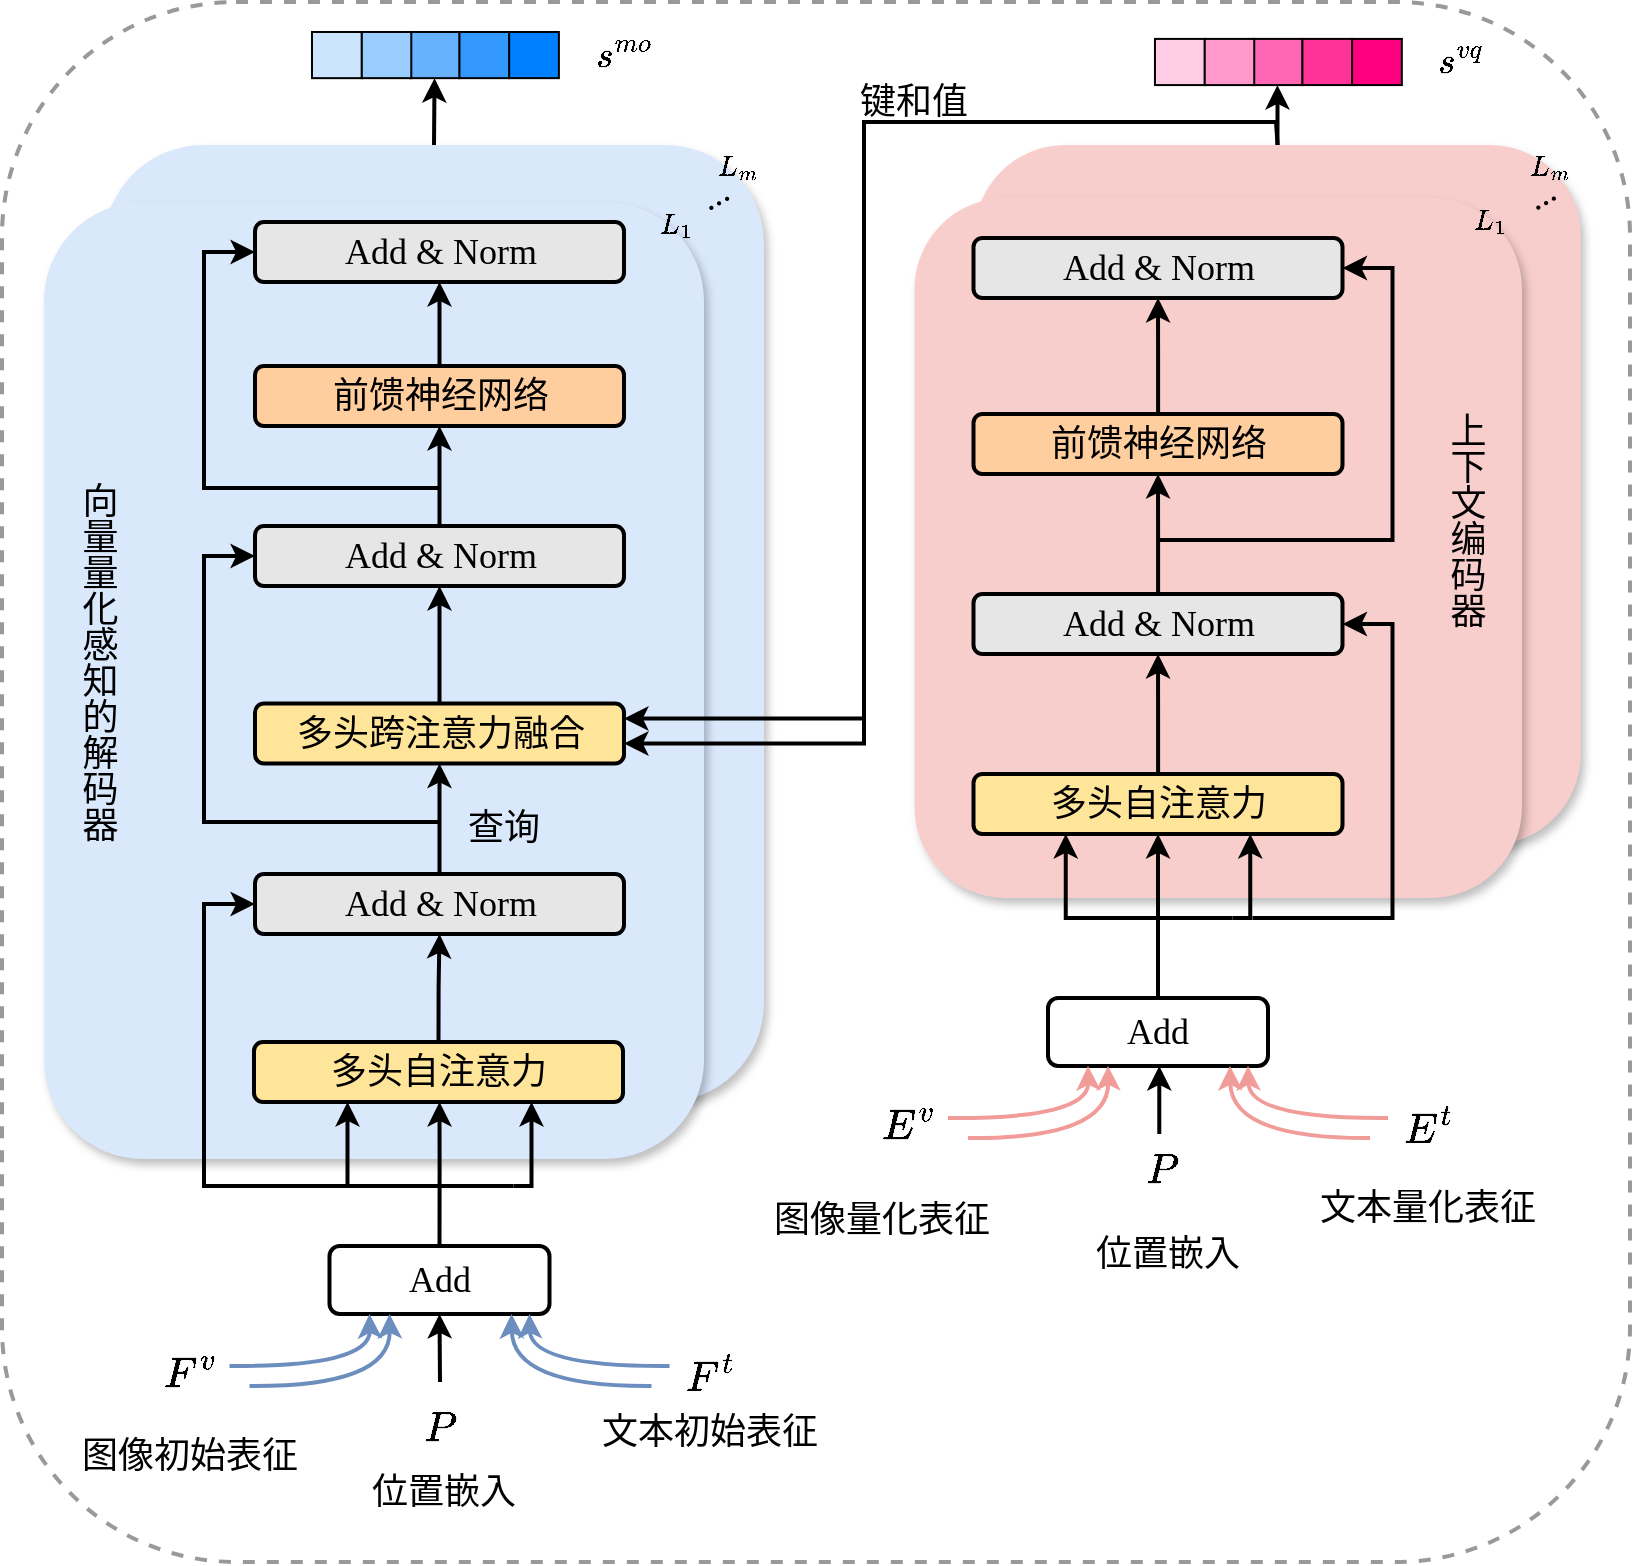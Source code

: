<mxfile version="26.0.14">
  <diagram name="第 1 页" id="dpO4N9l2LSgBsFgAQWY7">
    <mxGraphModel dx="1335" dy="1475" grid="1" gridSize="10" guides="1" tooltips="1" connect="1" arrows="1" fold="1" page="1" pageScale="1" pageWidth="827" pageHeight="1169" math="1" shadow="0">
      <root>
        <mxCell id="0" />
        <mxCell id="1" parent="0" />
        <mxCell id="hFaYfOK_HxvKMeCbFPiz-2" value="" style="rounded=1;whiteSpace=wrap;html=1;dashed=1;strokeWidth=2;strokeColor=#999999;" vertex="1" parent="1">
          <mxGeometry x="349" y="50" width="814" height="780" as="geometry" />
        </mxCell>
        <mxCell id="hFaYfOK_HxvKMeCbFPiz-1" style="edgeStyle=orthogonalEdgeStyle;rounded=0;orthogonalLoop=1;jettySize=auto;html=1;exitX=0.5;exitY=0;exitDx=0;exitDy=0;entryX=0.5;entryY=1;entryDx=0;entryDy=0;strokeWidth=2;" edge="1" parent="1" source="mn31JmgTFe-Z0Zx-DjP2-169" target="mn31JmgTFe-Z0Zx-DjP2-224">
          <mxGeometry relative="1" as="geometry" />
        </mxCell>
        <mxCell id="mn31JmgTFe-Z0Zx-DjP2-169" value="" style="rounded=1;whiteSpace=wrap;html=1;fillColor=#f8cecc;strokeColor=none;shadow=1;" parent="1" vertex="1">
          <mxGeometry x="835.12" y="121.5" width="303.25" height="350" as="geometry" />
        </mxCell>
        <mxCell id="mn31JmgTFe-Z0Zx-DjP2-168" value="" style="rounded=1;whiteSpace=wrap;html=1;strokeColor=none;fillColor=#dae8fc;container=0;textShadow=1;shadow=1;" parent="1" vertex="1">
          <mxGeometry x="400" y="121.5" width="330" height="478.5" as="geometry" />
        </mxCell>
        <mxCell id="mn31JmgTFe-Z0Zx-DjP2-2" value="" style="rounded=1;whiteSpace=wrap;html=1;strokeColor=none;fillColor=#dae8fc;container=0;shadow=1;" parent="1" vertex="1">
          <mxGeometry x="370" y="150" width="330" height="478.5" as="geometry" />
        </mxCell>
        <mxCell id="mn31JmgTFe-Z0Zx-DjP2-4" style="edgeStyle=orthogonalEdgeStyle;rounded=0;orthogonalLoop=1;jettySize=auto;html=1;exitX=0.5;exitY=0;exitDx=0;exitDy=0;strokeWidth=2;" parent="1" source="mn31JmgTFe-Z0Zx-DjP2-5" target="mn31JmgTFe-Z0Zx-DjP2-7" edge="1">
          <mxGeometry relative="1" as="geometry" />
        </mxCell>
        <mxCell id="mn31JmgTFe-Z0Zx-DjP2-5" value="&lt;font face=&quot;宋体&quot; style=&quot;font-size: 18px; color: rgb(0, 0, 0);&quot;&gt;多头自注意力&lt;/font&gt;" style="rounded=1;whiteSpace=wrap;html=1;fillColor=#FFE599;strokeColor=#000000;container=0;strokeWidth=2;" parent="1" vertex="1">
          <mxGeometry x="475" y="570" width="184.5" height="30" as="geometry" />
        </mxCell>
        <mxCell id="mn31JmgTFe-Z0Zx-DjP2-6" style="edgeStyle=orthogonalEdgeStyle;rounded=0;orthogonalLoop=1;jettySize=auto;html=1;entryX=0.5;entryY=1;entryDx=0;entryDy=0;strokeWidth=2;" parent="1" source="mn31JmgTFe-Z0Zx-DjP2-7" target="mn31JmgTFe-Z0Zx-DjP2-9" edge="1">
          <mxGeometry relative="1" as="geometry" />
        </mxCell>
        <mxCell id="mn31JmgTFe-Z0Zx-DjP2-7" value="&lt;font face=&quot;Times New Roman&quot; style=&quot;font-size: 18px; color: rgb(0, 0, 0);&quot;&gt;Add &amp;amp; Norm&lt;/font&gt;" style="rounded=1;whiteSpace=wrap;html=1;fillColor=#E6E6E6;strokeColor=#000000;fontColor=#B3B3B3;container=0;strokeWidth=2;align=center;verticalAlign=middle;fontFamily=Helvetica;fontSize=12;" parent="1" vertex="1">
          <mxGeometry x="475.5" y="486" width="184.5" height="30" as="geometry" />
        </mxCell>
        <mxCell id="mn31JmgTFe-Z0Zx-DjP2-8" style="edgeStyle=orthogonalEdgeStyle;rounded=0;orthogonalLoop=1;jettySize=auto;html=1;entryX=0.5;entryY=1;entryDx=0;entryDy=0;strokeWidth=2;" parent="1" source="mn31JmgTFe-Z0Zx-DjP2-9" target="mn31JmgTFe-Z0Zx-DjP2-13" edge="1">
          <mxGeometry relative="1" as="geometry" />
        </mxCell>
        <mxCell id="mn31JmgTFe-Z0Zx-DjP2-9" value="&lt;span style=&quot;font-size: 18px;&quot;&gt;&lt;font style=&quot;color: rgb(0, 0, 0);&quot; face=&quot;宋体&quot;&gt;多头跨注意力融合&lt;/font&gt;&lt;/span&gt;" style="rounded=1;whiteSpace=wrap;html=1;fillColor=#FFE599;strokeColor=#000000;container=0;strokeWidth=2;" parent="1" vertex="1">
          <mxGeometry x="475.5" y="400.75" width="184.5" height="30" as="geometry" />
        </mxCell>
        <mxCell id="mn31JmgTFe-Z0Zx-DjP2-10" style="edgeStyle=orthogonalEdgeStyle;rounded=0;orthogonalLoop=1;jettySize=auto;html=1;entryX=0.5;entryY=1;entryDx=0;entryDy=0;strokeWidth=2;" parent="1" source="mn31JmgTFe-Z0Zx-DjP2-11" target="mn31JmgTFe-Z0Zx-DjP2-14" edge="1">
          <mxGeometry relative="1" as="geometry" />
        </mxCell>
        <mxCell id="mn31JmgTFe-Z0Zx-DjP2-11" value="&lt;font face=&quot;宋体&quot; style=&quot;font-size: 18px; color: rgb(0, 0, 0);&quot;&gt;前馈神经网络&lt;/font&gt;" style="rounded=1;whiteSpace=wrap;html=1;fillColor=#FFCE9F;strokeColor=#000000;container=0;strokeWidth=2;" parent="1" vertex="1">
          <mxGeometry x="475.5" y="232" width="184.5" height="30" as="geometry" />
        </mxCell>
        <mxCell id="mn31JmgTFe-Z0Zx-DjP2-12" style="edgeStyle=orthogonalEdgeStyle;rounded=0;orthogonalLoop=1;jettySize=auto;html=1;entryX=0.5;entryY=1;entryDx=0;entryDy=0;strokeWidth=2;" parent="1" source="mn31JmgTFe-Z0Zx-DjP2-13" target="mn31JmgTFe-Z0Zx-DjP2-11" edge="1">
          <mxGeometry relative="1" as="geometry" />
        </mxCell>
        <mxCell id="mn31JmgTFe-Z0Zx-DjP2-13" value="&lt;font face=&quot;Times New Roman&quot; style=&quot;font-size: 18px; color: rgb(0, 0, 0);&quot;&gt;Add &amp;amp; Norm&lt;/font&gt;" style="rounded=1;whiteSpace=wrap;html=1;fillColor=#E6E6E6;strokeColor=#000000;fontColor=#B3B3B3;container=0;strokeWidth=2;" parent="1" vertex="1">
          <mxGeometry x="475.5" y="312" width="184.5" height="30" as="geometry" />
        </mxCell>
        <mxCell id="mn31JmgTFe-Z0Zx-DjP2-14" value="&lt;font face=&quot;Times New Roman&quot; style=&quot;font-size: 18px; color: rgb(0, 0, 0);&quot;&gt;Add &amp;amp; Norm&lt;/font&gt;" style="rounded=1;whiteSpace=wrap;html=1;fillColor=#E6E6E6;strokeColor=#000000;fontColor=#B3B3B3;container=0;strokeWidth=2;" parent="1" vertex="1">
          <mxGeometry x="475.5" y="160" width="184.5" height="30" as="geometry" />
        </mxCell>
        <mxCell id="mn31JmgTFe-Z0Zx-DjP2-15" value="&lt;font face=&quot;宋体&quot; style=&quot;font-size: 18px; color: rgb(0, 0, 0);&quot;&gt;向量量化感知的解码器&lt;/font&gt;" style="text;strokeColor=none;align=center;fillColor=none;html=1;verticalAlign=middle;whiteSpace=wrap;rounded=0;textDirection=vertical-lr;rotation=0;container=0;" parent="1" vertex="1">
          <mxGeometry x="363" y="150" width="64" height="460" as="geometry" />
        </mxCell>
        <mxCell id="mn31JmgTFe-Z0Zx-DjP2-90" value="" style="rounded=1;whiteSpace=wrap;html=1;fillColor=#f8cecc;strokeColor=none;shadow=1;" parent="1" vertex="1">
          <mxGeometry x="805.26" y="148" width="303.75" height="350" as="geometry" />
        </mxCell>
        <mxCell id="mn31JmgTFe-Z0Zx-DjP2-91" style="edgeStyle=orthogonalEdgeStyle;rounded=0;orthogonalLoop=1;jettySize=auto;html=1;entryX=0.5;entryY=1;entryDx=0;entryDy=0;strokeWidth=2;" parent="1" source="mn31JmgTFe-Z0Zx-DjP2-92" target="mn31JmgTFe-Z0Zx-DjP2-93" edge="1">
          <mxGeometry relative="1" as="geometry" />
        </mxCell>
        <mxCell id="mn31JmgTFe-Z0Zx-DjP2-92" value="&lt;font face=&quot;宋体&quot; style=&quot;font-size: 18px; color: rgb(0, 0, 0);&quot;&gt;前馈神经网络&lt;/font&gt;" style="rounded=1;whiteSpace=wrap;html=1;fillColor=#FFCE9F;strokeColor=#000000;strokeWidth=2;" parent="1" vertex="1">
          <mxGeometry x="834.75" y="256" width="184.5" height="30" as="geometry" />
        </mxCell>
        <mxCell id="mn31JmgTFe-Z0Zx-DjP2-93" value="&lt;font face=&quot;Times New Roman&quot; style=&quot;font-size: 18px; color: rgb(0, 0, 0);&quot;&gt;Add &amp;amp; Norm&lt;/font&gt;" style="rounded=1;whiteSpace=wrap;html=1;fillColor=#E6E6E6;strokeColor=#000000;fontColor=#B3B3B3;strokeWidth=2;align=center;verticalAlign=middle;fontFamily=Helvetica;fontSize=12;" parent="1" vertex="1">
          <mxGeometry x="834.75" y="168" width="184.5" height="30" as="geometry" />
        </mxCell>
        <mxCell id="mn31JmgTFe-Z0Zx-DjP2-94" style="edgeStyle=orthogonalEdgeStyle;rounded=0;orthogonalLoop=1;jettySize=auto;html=1;entryX=0.5;entryY=1;entryDx=0;entryDy=0;strokeWidth=2;" parent="1" source="mn31JmgTFe-Z0Zx-DjP2-95" target="mn31JmgTFe-Z0Zx-DjP2-97" edge="1">
          <mxGeometry relative="1" as="geometry" />
        </mxCell>
        <mxCell id="mn31JmgTFe-Z0Zx-DjP2-95" value="&lt;font face=&quot;宋体&quot; style=&quot;font-size: 18px; color: rgb(0, 0, 0);&quot;&gt;多头自注意力&lt;/font&gt;" style="rounded=1;whiteSpace=wrap;html=1;fillColor=#FFE599;strokeColor=#000000;strokeWidth=2;" parent="1" vertex="1">
          <mxGeometry x="834.75" y="436" width="184.5" height="30" as="geometry" />
        </mxCell>
        <mxCell id="mn31JmgTFe-Z0Zx-DjP2-96" style="edgeStyle=orthogonalEdgeStyle;rounded=0;orthogonalLoop=1;jettySize=auto;html=1;entryX=0.5;entryY=1;entryDx=0;entryDy=0;strokeWidth=2;" parent="1" source="mn31JmgTFe-Z0Zx-DjP2-97" target="mn31JmgTFe-Z0Zx-DjP2-92" edge="1">
          <mxGeometry relative="1" as="geometry" />
        </mxCell>
        <mxCell id="mn31JmgTFe-Z0Zx-DjP2-97" value="&lt;font face=&quot;Times New Roman&quot; style=&quot;font-size: 18px; color: rgb(0, 0, 0);&quot;&gt;Add &amp;amp; Norm&lt;/font&gt;" style="rounded=1;whiteSpace=wrap;html=1;fillColor=#E6E6E6;strokeColor=#000000;fontColor=#B3B3B3;strokeWidth=2;align=center;verticalAlign=middle;fontFamily=Helvetica;fontSize=12;" parent="1" vertex="1">
          <mxGeometry x="834.75" y="346" width="184.5" height="30" as="geometry" />
        </mxCell>
        <mxCell id="mn31JmgTFe-Z0Zx-DjP2-98" value="&lt;span style=&quot;font-size: 18px;&quot;&gt;&lt;font style=&quot;color: rgb(0, 0, 0);&quot; face=&quot;宋体&quot;&gt;上下文编码器&lt;/font&gt;&lt;/span&gt;" style="text;strokeColor=none;align=center;fillColor=none;html=1;verticalAlign=middle;whiteSpace=wrap;rounded=0;textDirection=vertical-rl;rotation=0;fontColor=#FFD966;" parent="1" vertex="1">
          <mxGeometry x="1049.01" y="215.5" width="60" height="185.5" as="geometry" />
        </mxCell>
        <mxCell id="mn31JmgTFe-Z0Zx-DjP2-180" style="edgeStyle=orthogonalEdgeStyle;rounded=0;orthogonalLoop=1;jettySize=auto;html=1;exitX=0.5;exitY=0;exitDx=0;exitDy=0;entryX=0.5;entryY=1;entryDx=0;entryDy=0;strokeWidth=2;" parent="1" source="mn31JmgTFe-Z0Zx-DjP2-170" target="mn31JmgTFe-Z0Zx-DjP2-95" edge="1">
          <mxGeometry relative="1" as="geometry" />
        </mxCell>
        <mxCell id="mn31JmgTFe-Z0Zx-DjP2-170" value="&lt;font style=&quot;font-size: 18px;&quot; face=&quot;Times New Roman&quot;&gt;Add&lt;/font&gt;" style="rounded=1;whiteSpace=wrap;html=1;strokeWidth=2;" parent="1" vertex="1">
          <mxGeometry x="872" y="548" width="110" height="34" as="geometry" />
        </mxCell>
        <mxCell id="mn31JmgTFe-Z0Zx-DjP2-171" value="&lt;b&gt;&lt;font style=&quot;font-size: 18px;&quot;&gt;$$E^{v}$$&lt;/font&gt;&lt;/b&gt;" style="text;strokeColor=none;align=center;fillColor=none;html=1;verticalAlign=middle;whiteSpace=wrap;rounded=0;" parent="1" vertex="1">
          <mxGeometry x="772" y="598" width="60" height="30" as="geometry" />
        </mxCell>
        <mxCell id="mn31JmgTFe-Z0Zx-DjP2-173" value="" style="endArrow=classic;html=1;rounded=0;edgeStyle=orthogonalEdgeStyle;curved=1;strokeWidth=2;strokeColor=#F19C99;fillColor=#fff2cc;" parent="1" edge="1">
          <mxGeometry width="50" height="50" relative="1" as="geometry">
            <mxPoint x="822" y="608" as="sourcePoint" />
            <mxPoint x="892" y="582" as="targetPoint" />
          </mxGeometry>
        </mxCell>
        <mxCell id="mn31JmgTFe-Z0Zx-DjP2-174" value="" style="endArrow=classic;html=1;rounded=0;edgeStyle=orthogonalEdgeStyle;curved=1;strokeWidth=2;strokeColor=#F19C99;fillColor=#fff2cc;" parent="1" edge="1">
          <mxGeometry width="50" height="50" relative="1" as="geometry">
            <mxPoint x="832" y="618" as="sourcePoint" />
            <mxPoint x="902" y="582" as="targetPoint" />
          </mxGeometry>
        </mxCell>
        <mxCell id="mn31JmgTFe-Z0Zx-DjP2-175" value="&lt;font style=&quot;font-size: 18px;&quot; face=&quot;宋体&quot;&gt;图像量化表征&lt;/font&gt;" style="text;strokeColor=none;align=center;fillColor=none;html=1;verticalAlign=middle;whiteSpace=wrap;rounded=0;" parent="1" vertex="1">
          <mxGeometry x="729" y="644" width="120" height="30" as="geometry" />
        </mxCell>
        <mxCell id="mn31JmgTFe-Z0Zx-DjP2-176" value="&lt;b&gt;&lt;font style=&quot;font-size: 18px;&quot;&gt;$$E^{t}$$&lt;/font&gt;&lt;/b&gt;" style="text;strokeColor=none;align=center;fillColor=none;html=1;verticalAlign=middle;whiteSpace=wrap;rounded=0;" parent="1" vertex="1">
          <mxGeometry x="1032" y="598" width="60" height="30" as="geometry" />
        </mxCell>
        <mxCell id="mn31JmgTFe-Z0Zx-DjP2-177" value="" style="endArrow=classic;html=1;rounded=0;edgeStyle=orthogonalEdgeStyle;curved=1;strokeWidth=2;strokeColor=#F19C99;fillColor=#fff2cc;" parent="1" edge="1">
          <mxGeometry width="50" height="50" relative="1" as="geometry">
            <mxPoint x="1033" y="618" as="sourcePoint" />
            <mxPoint x="963" y="582" as="targetPoint" />
          </mxGeometry>
        </mxCell>
        <mxCell id="mn31JmgTFe-Z0Zx-DjP2-178" value="" style="endArrow=classic;html=1;rounded=0;edgeStyle=orthogonalEdgeStyle;curved=1;strokeWidth=2;strokeColor=#F19C99;fillColor=#fff2cc;" parent="1" edge="1">
          <mxGeometry width="50" height="50" relative="1" as="geometry">
            <mxPoint x="1042" y="608" as="sourcePoint" />
            <mxPoint x="972" y="582" as="targetPoint" />
          </mxGeometry>
        </mxCell>
        <mxCell id="mn31JmgTFe-Z0Zx-DjP2-179" value="&lt;font style=&quot;font-size: 18px;&quot; face=&quot;宋体&quot;&gt;文本量化表征&lt;/font&gt;" style="text;strokeColor=none;align=center;fillColor=none;html=1;verticalAlign=middle;whiteSpace=wrap;rounded=0;" parent="1" vertex="1">
          <mxGeometry x="1002" y="638" width="120" height="30" as="geometry" />
        </mxCell>
        <mxCell id="mn31JmgTFe-Z0Zx-DjP2-182" value="" style="endArrow=classic;html=1;rounded=0;entryX=0.25;entryY=1;entryDx=0;entryDy=0;edgeStyle=elbowEdgeStyle;elbow=vertical;strokeWidth=2;" parent="1" target="mn31JmgTFe-Z0Zx-DjP2-95" edge="1">
          <mxGeometry width="50" height="50" relative="1" as="geometry">
            <mxPoint x="964.25" y="508" as="sourcePoint" />
            <mxPoint x="1024.25" y="398" as="targetPoint" />
            <Array as="points">
              <mxPoint x="924.25" y="508" />
            </Array>
          </mxGeometry>
        </mxCell>
        <mxCell id="mn31JmgTFe-Z0Zx-DjP2-183" value="" style="endArrow=classic;html=1;rounded=0;entryX=0.75;entryY=1;entryDx=0;entryDy=0;edgeStyle=elbowEdgeStyle;elbow=vertical;strokeWidth=2;" parent="1" target="mn31JmgTFe-Z0Zx-DjP2-95" edge="1">
          <mxGeometry width="50" height="50" relative="1" as="geometry">
            <mxPoint x="964.25" y="508" as="sourcePoint" />
            <mxPoint x="1029.25" y="466" as="targetPoint" />
            <Array as="points">
              <mxPoint x="1004.25" y="508" />
            </Array>
          </mxGeometry>
        </mxCell>
        <mxCell id="mn31JmgTFe-Z0Zx-DjP2-185" value="" style="endArrow=classic;html=1;rounded=0;edgeStyle=elbowEdgeStyle;entryX=1;entryY=0.5;entryDx=0;entryDy=0;strokeWidth=2;" parent="1" target="mn31JmgTFe-Z0Zx-DjP2-93" edge="1">
          <mxGeometry width="50" height="50" relative="1" as="geometry">
            <mxPoint x="927.25" y="319" as="sourcePoint" />
            <mxPoint x="1054.25" y="288" as="targetPoint" />
            <Array as="points">
              <mxPoint x="1044.25" y="258" />
            </Array>
          </mxGeometry>
        </mxCell>
        <mxCell id="mn31JmgTFe-Z0Zx-DjP2-186" value="" style="endArrow=classic;html=1;rounded=0;edgeStyle=elbowEdgeStyle;entryX=1;entryY=0.5;entryDx=0;entryDy=0;strokeWidth=2;" parent="1" target="mn31JmgTFe-Z0Zx-DjP2-97" edge="1">
          <mxGeometry width="50" height="50" relative="1" as="geometry">
            <mxPoint x="974.25" y="508" as="sourcePoint" />
            <mxPoint x="1044.25" y="388" as="targetPoint" />
            <Array as="points">
              <mxPoint x="1044.25" y="428" />
            </Array>
          </mxGeometry>
        </mxCell>
        <mxCell id="mn31JmgTFe-Z0Zx-DjP2-195" value="&lt;font style=&quot;font-size: 18px;&quot; face=&quot;Times New Roman&quot;&gt;Add&lt;/font&gt;" style="rounded=1;whiteSpace=wrap;html=1;strokeWidth=2;" parent="1" vertex="1">
          <mxGeometry x="512.75" y="672" width="110" height="34" as="geometry" />
        </mxCell>
        <mxCell id="mn31JmgTFe-Z0Zx-DjP2-196" value="&lt;b&gt;&lt;font style=&quot;font-size: 18px;&quot;&gt;$$F^{v}$$&lt;/font&gt;&lt;/b&gt;" style="text;strokeColor=none;align=center;fillColor=none;html=1;verticalAlign=middle;whiteSpace=wrap;rounded=0;" parent="1" vertex="1">
          <mxGeometry x="412.75" y="722" width="60" height="30" as="geometry" />
        </mxCell>
        <mxCell id="mn31JmgTFe-Z0Zx-DjP2-197" value="" style="endArrow=classic;html=1;rounded=0;edgeStyle=orthogonalEdgeStyle;curved=1;strokeWidth=2;strokeColor=#6c8ebf;fillColor=#dae8fc;" parent="1" edge="1">
          <mxGeometry width="50" height="50" relative="1" as="geometry">
            <mxPoint x="462.75" y="732" as="sourcePoint" />
            <mxPoint x="532.75" y="706" as="targetPoint" />
          </mxGeometry>
        </mxCell>
        <mxCell id="mn31JmgTFe-Z0Zx-DjP2-198" value="" style="endArrow=classic;html=1;rounded=0;edgeStyle=orthogonalEdgeStyle;curved=1;strokeWidth=2;strokeColor=#6c8ebf;fillColor=#dae8fc;" parent="1" edge="1">
          <mxGeometry width="50" height="50" relative="1" as="geometry">
            <mxPoint x="472.75" y="742" as="sourcePoint" />
            <mxPoint x="542.75" y="706" as="targetPoint" />
          </mxGeometry>
        </mxCell>
        <mxCell id="mn31JmgTFe-Z0Zx-DjP2-199" value="&lt;font style=&quot;font-size: 18px;&quot; face=&quot;宋体&quot;&gt;图像初始表征&lt;/font&gt;" style="text;strokeColor=none;align=center;fillColor=none;html=1;verticalAlign=middle;whiteSpace=wrap;rounded=0;" parent="1" vertex="1">
          <mxGeometry x="382.75" y="762" width="120" height="30" as="geometry" />
        </mxCell>
        <mxCell id="mn31JmgTFe-Z0Zx-DjP2-200" value="&lt;b&gt;&lt;font style=&quot;font-size: 18px;&quot;&gt;$$F^{t}$$&lt;/font&gt;&lt;/b&gt;" style="text;strokeColor=none;align=center;fillColor=none;html=1;verticalAlign=middle;whiteSpace=wrap;rounded=0;" parent="1" vertex="1">
          <mxGeometry x="672.75" y="722" width="60" height="30" as="geometry" />
        </mxCell>
        <mxCell id="mn31JmgTFe-Z0Zx-DjP2-201" value="" style="endArrow=classic;html=1;rounded=0;edgeStyle=orthogonalEdgeStyle;curved=1;strokeWidth=2;strokeColor=#6c8ebf;fillColor=#dae8fc;" parent="1" edge="1">
          <mxGeometry width="50" height="50" relative="1" as="geometry">
            <mxPoint x="673.75" y="742" as="sourcePoint" />
            <mxPoint x="603.75" y="706" as="targetPoint" />
          </mxGeometry>
        </mxCell>
        <mxCell id="mn31JmgTFe-Z0Zx-DjP2-202" value="" style="endArrow=classic;html=1;rounded=0;edgeStyle=orthogonalEdgeStyle;curved=1;strokeWidth=2;strokeColor=#6c8ebf;fillColor=#dae8fc;" parent="1" edge="1">
          <mxGeometry width="50" height="50" relative="1" as="geometry">
            <mxPoint x="682.75" y="732" as="sourcePoint" />
            <mxPoint x="612.75" y="706" as="targetPoint" />
          </mxGeometry>
        </mxCell>
        <mxCell id="mn31JmgTFe-Z0Zx-DjP2-203" value="&lt;font style=&quot;font-size: 18px;&quot; face=&quot;宋体&quot;&gt;文本初始表征&lt;/font&gt;" style="text;strokeColor=none;align=center;fillColor=none;html=1;verticalAlign=middle;whiteSpace=wrap;rounded=0;" parent="1" vertex="1">
          <mxGeometry x="642.75" y="750" width="120" height="30" as="geometry" />
        </mxCell>
        <mxCell id="mn31JmgTFe-Z0Zx-DjP2-206" style="edgeStyle=orthogonalEdgeStyle;rounded=0;orthogonalLoop=1;jettySize=auto;html=1;exitX=0.5;exitY=0;exitDx=0;exitDy=0;entryX=0.5;entryY=1;entryDx=0;entryDy=0;strokeWidth=2;" parent="1" source="mn31JmgTFe-Z0Zx-DjP2-195" edge="1">
          <mxGeometry relative="1" as="geometry">
            <mxPoint x="566.75" y="682" as="sourcePoint" />
            <mxPoint x="567.75" y="600" as="targetPoint" />
          </mxGeometry>
        </mxCell>
        <mxCell id="mn31JmgTFe-Z0Zx-DjP2-207" value="" style="endArrow=classic;html=1;rounded=0;entryX=0.25;entryY=1;entryDx=0;entryDy=0;edgeStyle=elbowEdgeStyle;elbow=vertical;strokeWidth=2;" parent="1" edge="1">
          <mxGeometry width="50" height="50" relative="1" as="geometry">
            <mxPoint x="604.75" y="642" as="sourcePoint" />
            <mxPoint x="521.75" y="600" as="targetPoint" />
            <Array as="points">
              <mxPoint x="564.75" y="642" />
            </Array>
          </mxGeometry>
        </mxCell>
        <mxCell id="mn31JmgTFe-Z0Zx-DjP2-208" value="" style="endArrow=classic;html=1;rounded=0;entryX=0.75;entryY=1;entryDx=0;entryDy=0;edgeStyle=elbowEdgeStyle;elbow=vertical;strokeWidth=2;" parent="1" edge="1">
          <mxGeometry width="50" height="50" relative="1" as="geometry">
            <mxPoint x="604.75" y="642" as="sourcePoint" />
            <mxPoint x="613.75" y="600" as="targetPoint" />
            <Array as="points">
              <mxPoint x="644.75" y="642" />
            </Array>
          </mxGeometry>
        </mxCell>
        <mxCell id="mn31JmgTFe-Z0Zx-DjP2-211" value="" style="endArrow=classic;html=1;rounded=0;edgeStyle=elbowEdgeStyle;strokeWidth=2;entryX=0;entryY=0.5;entryDx=0;entryDy=0;" parent="1" target="mn31JmgTFe-Z0Zx-DjP2-7" edge="1">
          <mxGeometry width="50" height="50" relative="1" as="geometry">
            <mxPoint x="522.75" y="642" as="sourcePoint" />
            <mxPoint x="470" y="501" as="targetPoint" />
            <Array as="points">
              <mxPoint x="450" y="576" />
            </Array>
          </mxGeometry>
        </mxCell>
        <mxCell id="mn31JmgTFe-Z0Zx-DjP2-212" value="&lt;font style=&quot;font-size: 18px;&quot; face=&quot;宋体&quot;&gt;查询&lt;/font&gt;" style="text;strokeColor=none;align=center;fillColor=none;html=1;verticalAlign=middle;whiteSpace=wrap;rounded=0;" parent="1" vertex="1">
          <mxGeometry x="570.4" y="448" width="60" height="30" as="geometry" />
        </mxCell>
        <mxCell id="mn31JmgTFe-Z0Zx-DjP2-213" value="" style="endArrow=classic;html=1;rounded=0;edgeStyle=elbowEdgeStyle;strokeWidth=2;entryX=0;entryY=0.5;entryDx=0;entryDy=0;" parent="1" target="mn31JmgTFe-Z0Zx-DjP2-13" edge="1">
          <mxGeometry width="50" height="50" relative="1" as="geometry">
            <mxPoint x="567" y="460" as="sourcePoint" />
            <mxPoint x="470" y="328" as="targetPoint" />
            <Array as="points">
              <mxPoint x="450" y="400" />
            </Array>
          </mxGeometry>
        </mxCell>
        <mxCell id="mn31JmgTFe-Z0Zx-DjP2-214" value="" style="endArrow=classic;html=1;rounded=0;edgeStyle=elbowEdgeStyle;strokeWidth=2;entryX=0;entryY=0.5;entryDx=0;entryDy=0;" parent="1" target="mn31JmgTFe-Z0Zx-DjP2-14" edge="1">
          <mxGeometry width="50" height="50" relative="1" as="geometry">
            <mxPoint x="567" y="293" as="sourcePoint" />
            <mxPoint x="476" y="160" as="targetPoint" />
            <Array as="points">
              <mxPoint x="450" y="233" />
            </Array>
          </mxGeometry>
        </mxCell>
        <mxCell id="mn31JmgTFe-Z0Zx-DjP2-215" style="edgeStyle=orthogonalEdgeStyle;rounded=0;orthogonalLoop=1;jettySize=auto;html=1;exitX=0.5;exitY=0;exitDx=0;exitDy=0;entryX=1;entryY=0.25;entryDx=0;entryDy=0;strokeWidth=2;" parent="1" source="mn31JmgTFe-Z0Zx-DjP2-169" target="mn31JmgTFe-Z0Zx-DjP2-9" edge="1">
          <mxGeometry relative="1" as="geometry">
            <Array as="points">
              <mxPoint x="986" y="120" />
              <mxPoint x="986" y="120" />
              <mxPoint x="986" y="110" />
              <mxPoint x="780" y="110" />
              <mxPoint x="780" y="408" />
            </Array>
          </mxGeometry>
        </mxCell>
        <mxCell id="mn31JmgTFe-Z0Zx-DjP2-216" value="" style="endArrow=classic;html=1;rounded=0;edgeStyle=elbowEdgeStyle;elbow=vertical;strokeWidth=2;" parent="1" edge="1">
          <mxGeometry width="50" height="50" relative="1" as="geometry">
            <mxPoint x="780" y="409" as="sourcePoint" />
            <mxPoint x="660" y="420" as="targetPoint" />
            <Array as="points">
              <mxPoint x="652.75" y="420.75" />
            </Array>
          </mxGeometry>
        </mxCell>
        <mxCell id="mn31JmgTFe-Z0Zx-DjP2-218" value="&lt;font style=&quot;font-size: 18px;&quot; face=&quot;宋体&quot;&gt;键和值&lt;/font&gt;" style="text;strokeColor=none;align=center;fillColor=none;html=1;verticalAlign=middle;whiteSpace=wrap;rounded=0;" parent="1" vertex="1">
          <mxGeometry x="774.75" y="85" width="60" height="30" as="geometry" />
        </mxCell>
        <mxCell id="mn31JmgTFe-Z0Zx-DjP2-220" value="" style="group;fillColor=#FFE6CC;container=0;" parent="1" vertex="1" connectable="0">
          <mxGeometry x="925.475" y="68.455" width="122.527" height="23.087" as="geometry" />
        </mxCell>
        <mxCell id="mn31JmgTFe-Z0Zx-DjP2-221" value="" style="rounded=0;whiteSpace=wrap;html=1;fillColor=#FFCCE6;strokeColor=#000000;container=0;" parent="1" vertex="1">
          <mxGeometry x="925.475" y="68.455" width="24.904" height="23.087" as="geometry" />
        </mxCell>
        <mxCell id="mn31JmgTFe-Z0Zx-DjP2-222" value="" style="rounded=0;whiteSpace=wrap;html=1;fillColor=#FF0080;container=0;" parent="1" vertex="1">
          <mxGeometry x="1024.017" y="68.455" width="24.904" height="23.087" as="geometry" />
        </mxCell>
        <mxCell id="mn31JmgTFe-Z0Zx-DjP2-223" value="" style="rounded=0;whiteSpace=wrap;html=1;fillColor=#FF3399;container=0;" parent="1" vertex="1">
          <mxGeometry x="999.114" y="68.455" width="24.904" height="23.087" as="geometry" />
        </mxCell>
        <mxCell id="mn31JmgTFe-Z0Zx-DjP2-224" value="" style="rounded=0;whiteSpace=wrap;html=1;fillColor=#FF66B3;container=0;" parent="1" vertex="1">
          <mxGeometry x="974.373" y="68.455" width="24.738" height="23.087" as="geometry" />
        </mxCell>
        <mxCell id="mn31JmgTFe-Z0Zx-DjP2-225" value="" style="rounded=0;whiteSpace=wrap;html=1;fillColor=#FF99CC;container=0;" parent="1" vertex="1">
          <mxGeometry x="950.379" y="68.455" width="24.738" height="23.087" as="geometry" />
        </mxCell>
        <mxCell id="mn31JmgTFe-Z0Zx-DjP2-228" style="edgeStyle=orthogonalEdgeStyle;rounded=0;orthogonalLoop=1;jettySize=auto;html=1;entryX=0.5;entryY=1;entryDx=0;entryDy=0;strokeWidth=2;exitX=0.5;exitY=0;exitDx=0;exitDy=0;" parent="1" source="mn31JmgTFe-Z0Zx-DjP2-168" target="mn31JmgTFe-Z0Zx-DjP2-234" edge="1">
          <mxGeometry relative="1" as="geometry">
            <mxPoint x="562.01" y="105.67" as="sourcePoint" />
          </mxGeometry>
        </mxCell>
        <mxCell id="mn31JmgTFe-Z0Zx-DjP2-237" value="&lt;font style=&quot;font-size: 18px;&quot; face=&quot;Times New Roman&quot;&gt;$$s^{mo}$$&lt;/font&gt;" style="text;strokeColor=none;align=center;fillColor=none;html=1;verticalAlign=middle;whiteSpace=wrap;rounded=0;container=0;" parent="1" vertex="1">
          <mxGeometry x="630.4" y="61.54" width="60" height="30" as="geometry" />
        </mxCell>
        <mxCell id="mn31JmgTFe-Z0Zx-DjP2-238" value="&lt;font style=&quot;font-size: 18px;&quot; face=&quot;Times New Roman&quot;&gt;$$s^{vq}$$&lt;/font&gt;" style="text;strokeColor=none;align=center;fillColor=none;html=1;verticalAlign=middle;whiteSpace=wrap;rounded=0;" parent="1" vertex="1">
          <mxGeometry x="1048" y="65.0" width="60" height="30" as="geometry" />
        </mxCell>
        <mxCell id="mn31JmgTFe-Z0Zx-DjP2-239" value="" style="endArrow=classic;html=1;rounded=0;entryX=0.5;entryY=1;entryDx=0;entryDy=0;strokeWidth=2;strokeColor=#000000;fillColor=#f8cecc;" parent="1" target="mn31JmgTFe-Z0Zx-DjP2-195" edge="1">
          <mxGeometry width="50" height="50" relative="1" as="geometry">
            <mxPoint x="568" y="740" as="sourcePoint" />
            <mxPoint x="600" y="750" as="targetPoint" />
          </mxGeometry>
        </mxCell>
        <mxCell id="mn31JmgTFe-Z0Zx-DjP2-240" value="&lt;b&gt;&lt;font style=&quot;font-size: 18px;&quot;&gt;$$P$$&lt;/font&gt;&lt;/b&gt;" style="text;strokeColor=none;align=center;fillColor=none;html=1;verticalAlign=middle;whiteSpace=wrap;rounded=0;" parent="1" vertex="1">
          <mxGeometry x="537.75" y="749" width="60" height="30" as="geometry" />
        </mxCell>
        <mxCell id="mn31JmgTFe-Z0Zx-DjP2-241" value="&lt;font face=&quot;宋体&quot;&gt;&lt;span style=&quot;font-size: 18px;&quot;&gt;位置嵌入&lt;/span&gt;&lt;/font&gt;" style="text;strokeColor=none;align=center;fillColor=none;html=1;verticalAlign=middle;whiteSpace=wrap;rounded=0;" parent="1" vertex="1">
          <mxGeometry x="510.4" y="780" width="120" height="30" as="geometry" />
        </mxCell>
        <mxCell id="mn31JmgTFe-Z0Zx-DjP2-242" value="" style="endArrow=classic;html=1;rounded=0;entryX=0.5;entryY=1;entryDx=0;entryDy=0;strokeWidth=2;strokeColor=#000000;" parent="1" edge="1">
          <mxGeometry width="50" height="50" relative="1" as="geometry">
            <mxPoint x="927.64" y="616" as="sourcePoint" />
            <mxPoint x="927.64" y="582" as="targetPoint" />
          </mxGeometry>
        </mxCell>
        <mxCell id="mn31JmgTFe-Z0Zx-DjP2-243" value="&lt;b&gt;&lt;font style=&quot;font-size: 18px;&quot;&gt;$$P$$&lt;/font&gt;&lt;/b&gt;" style="text;strokeColor=none;align=center;fillColor=none;html=1;verticalAlign=middle;whiteSpace=wrap;rounded=0;" parent="1" vertex="1">
          <mxGeometry x="899.35" y="619.5" width="60" height="30" as="geometry" />
        </mxCell>
        <mxCell id="mn31JmgTFe-Z0Zx-DjP2-244" value="&lt;font face=&quot;宋体&quot;&gt;&lt;span style=&quot;font-size: 18px;&quot;&gt;位置嵌入&lt;/span&gt;&lt;/font&gt;" style="text;strokeColor=none;align=center;fillColor=none;html=1;verticalAlign=middle;whiteSpace=wrap;rounded=0;" parent="1" vertex="1">
          <mxGeometry x="872" y="660.5" width="120" height="30" as="geometry" />
        </mxCell>
        <mxCell id="mn31JmgTFe-Z0Zx-DjP2-245" value="&lt;font face=&quot;Times New Roman&quot; style=&quot;font-size: 14px;&quot;&gt;$$L_m$$&lt;/font&gt;" style="text;strokeColor=none;align=center;fillColor=none;html=1;verticalAlign=middle;whiteSpace=wrap;rounded=0;" parent="1" vertex="1">
          <mxGeometry x="705.01" y="121.5" width="24.99" height="23.09" as="geometry" />
        </mxCell>
        <mxCell id="mn31JmgTFe-Z0Zx-DjP2-246" value="&lt;font face=&quot;Times New Roman&quot; style=&quot;font-size: 14px;&quot;&gt;$$L_m$$&lt;/font&gt;" style="text;strokeColor=none;align=center;fillColor=none;html=1;verticalAlign=middle;whiteSpace=wrap;rounded=0;" parent="1" vertex="1">
          <mxGeometry x="1109.37" y="121" width="29" height="23.09" as="geometry" />
        </mxCell>
        <mxCell id="mn31JmgTFe-Z0Zx-DjP2-247" value="&lt;font face=&quot;Times New Roman&quot; style=&quot;font-size: 14px;&quot;&gt;$$L_1$$&lt;/font&gt;" style="text;strokeColor=none;align=center;fillColor=none;html=1;verticalAlign=middle;whiteSpace=wrap;rounded=0;" parent="1" vertex="1">
          <mxGeometry x="672.26" y="150" width="27.74" height="23.09" as="geometry" />
        </mxCell>
        <mxCell id="mn31JmgTFe-Z0Zx-DjP2-248" value="&lt;font face=&quot;Times New Roman&quot; style=&quot;font-size: 14px;&quot;&gt;$$L_1$$&lt;/font&gt;" style="text;strokeColor=none;align=center;fillColor=none;html=1;verticalAlign=middle;whiteSpace=wrap;rounded=0;" parent="1" vertex="1">
          <mxGeometry x="1079.27" y="148" width="28.73" height="23.09" as="geometry" />
        </mxCell>
        <mxCell id="mn31JmgTFe-Z0Zx-DjP2-249" value="&lt;font style=&quot;font-size: 18px;&quot; face=&quot;Times New Roman&quot;&gt;...&lt;/font&gt;" style="text;strokeColor=none;align=center;fillColor=none;html=1;verticalAlign=middle;whiteSpace=wrap;rounded=0;rotation=-30;" parent="1" vertex="1">
          <mxGeometry x="690.4" y="131.09" width="30" height="30" as="geometry" />
        </mxCell>
        <mxCell id="mn31JmgTFe-Z0Zx-DjP2-250" value="&lt;font style=&quot;font-size: 18px;&quot; face=&quot;Times New Roman&quot;&gt;...&lt;/font&gt;" style="text;strokeColor=none;align=center;fillColor=none;html=1;verticalAlign=middle;whiteSpace=wrap;rounded=0;rotation=-30;" parent="1" vertex="1">
          <mxGeometry x="1108" y="138.63" width="21.26" height="14.91" as="geometry" />
        </mxCell>
        <mxCell id="mn31JmgTFe-Z0Zx-DjP2-230" value="" style="group;fillColor=#FFE6CC;container=0;" parent="1" vertex="1" connectable="0">
          <mxGeometry x="503.999" y="64.995" width="122.527" height="23.087" as="geometry" />
        </mxCell>
        <mxCell id="mn31JmgTFe-Z0Zx-DjP2-231" value="" style="rounded=0;whiteSpace=wrap;html=1;fillColor=#CCE5FF;strokeColor=#000000;container=0;" parent="1" vertex="1">
          <mxGeometry x="503.999" y="64.995" width="24.904" height="23.087" as="geometry" />
        </mxCell>
        <mxCell id="mn31JmgTFe-Z0Zx-DjP2-232" value="" style="rounded=0;whiteSpace=wrap;html=1;fillColor=#007FFF;container=0;" parent="1" vertex="1">
          <mxGeometry x="602.541" y="64.995" width="24.904" height="23.087" as="geometry" />
        </mxCell>
        <mxCell id="mn31JmgTFe-Z0Zx-DjP2-233" value="" style="rounded=0;whiteSpace=wrap;html=1;fillColor=#3399FF;container=0;" parent="1" vertex="1">
          <mxGeometry x="577.638" y="64.995" width="24.904" height="23.087" as="geometry" />
        </mxCell>
        <mxCell id="mn31JmgTFe-Z0Zx-DjP2-234" value="" style="rounded=0;whiteSpace=wrap;html=1;fillColor=#66B2FF;container=0;" parent="1" vertex="1">
          <mxGeometry x="552.897" y="64.995" width="24.738" height="23.087" as="geometry" />
        </mxCell>
        <mxCell id="mn31JmgTFe-Z0Zx-DjP2-235" value="" style="rounded=0;whiteSpace=wrap;html=1;fillColor=#99CCFF;container=0;" parent="1" vertex="1">
          <mxGeometry x="528.903" y="64.995" width="24.738" height="23.087" as="geometry" />
        </mxCell>
      </root>
    </mxGraphModel>
  </diagram>
</mxfile>
